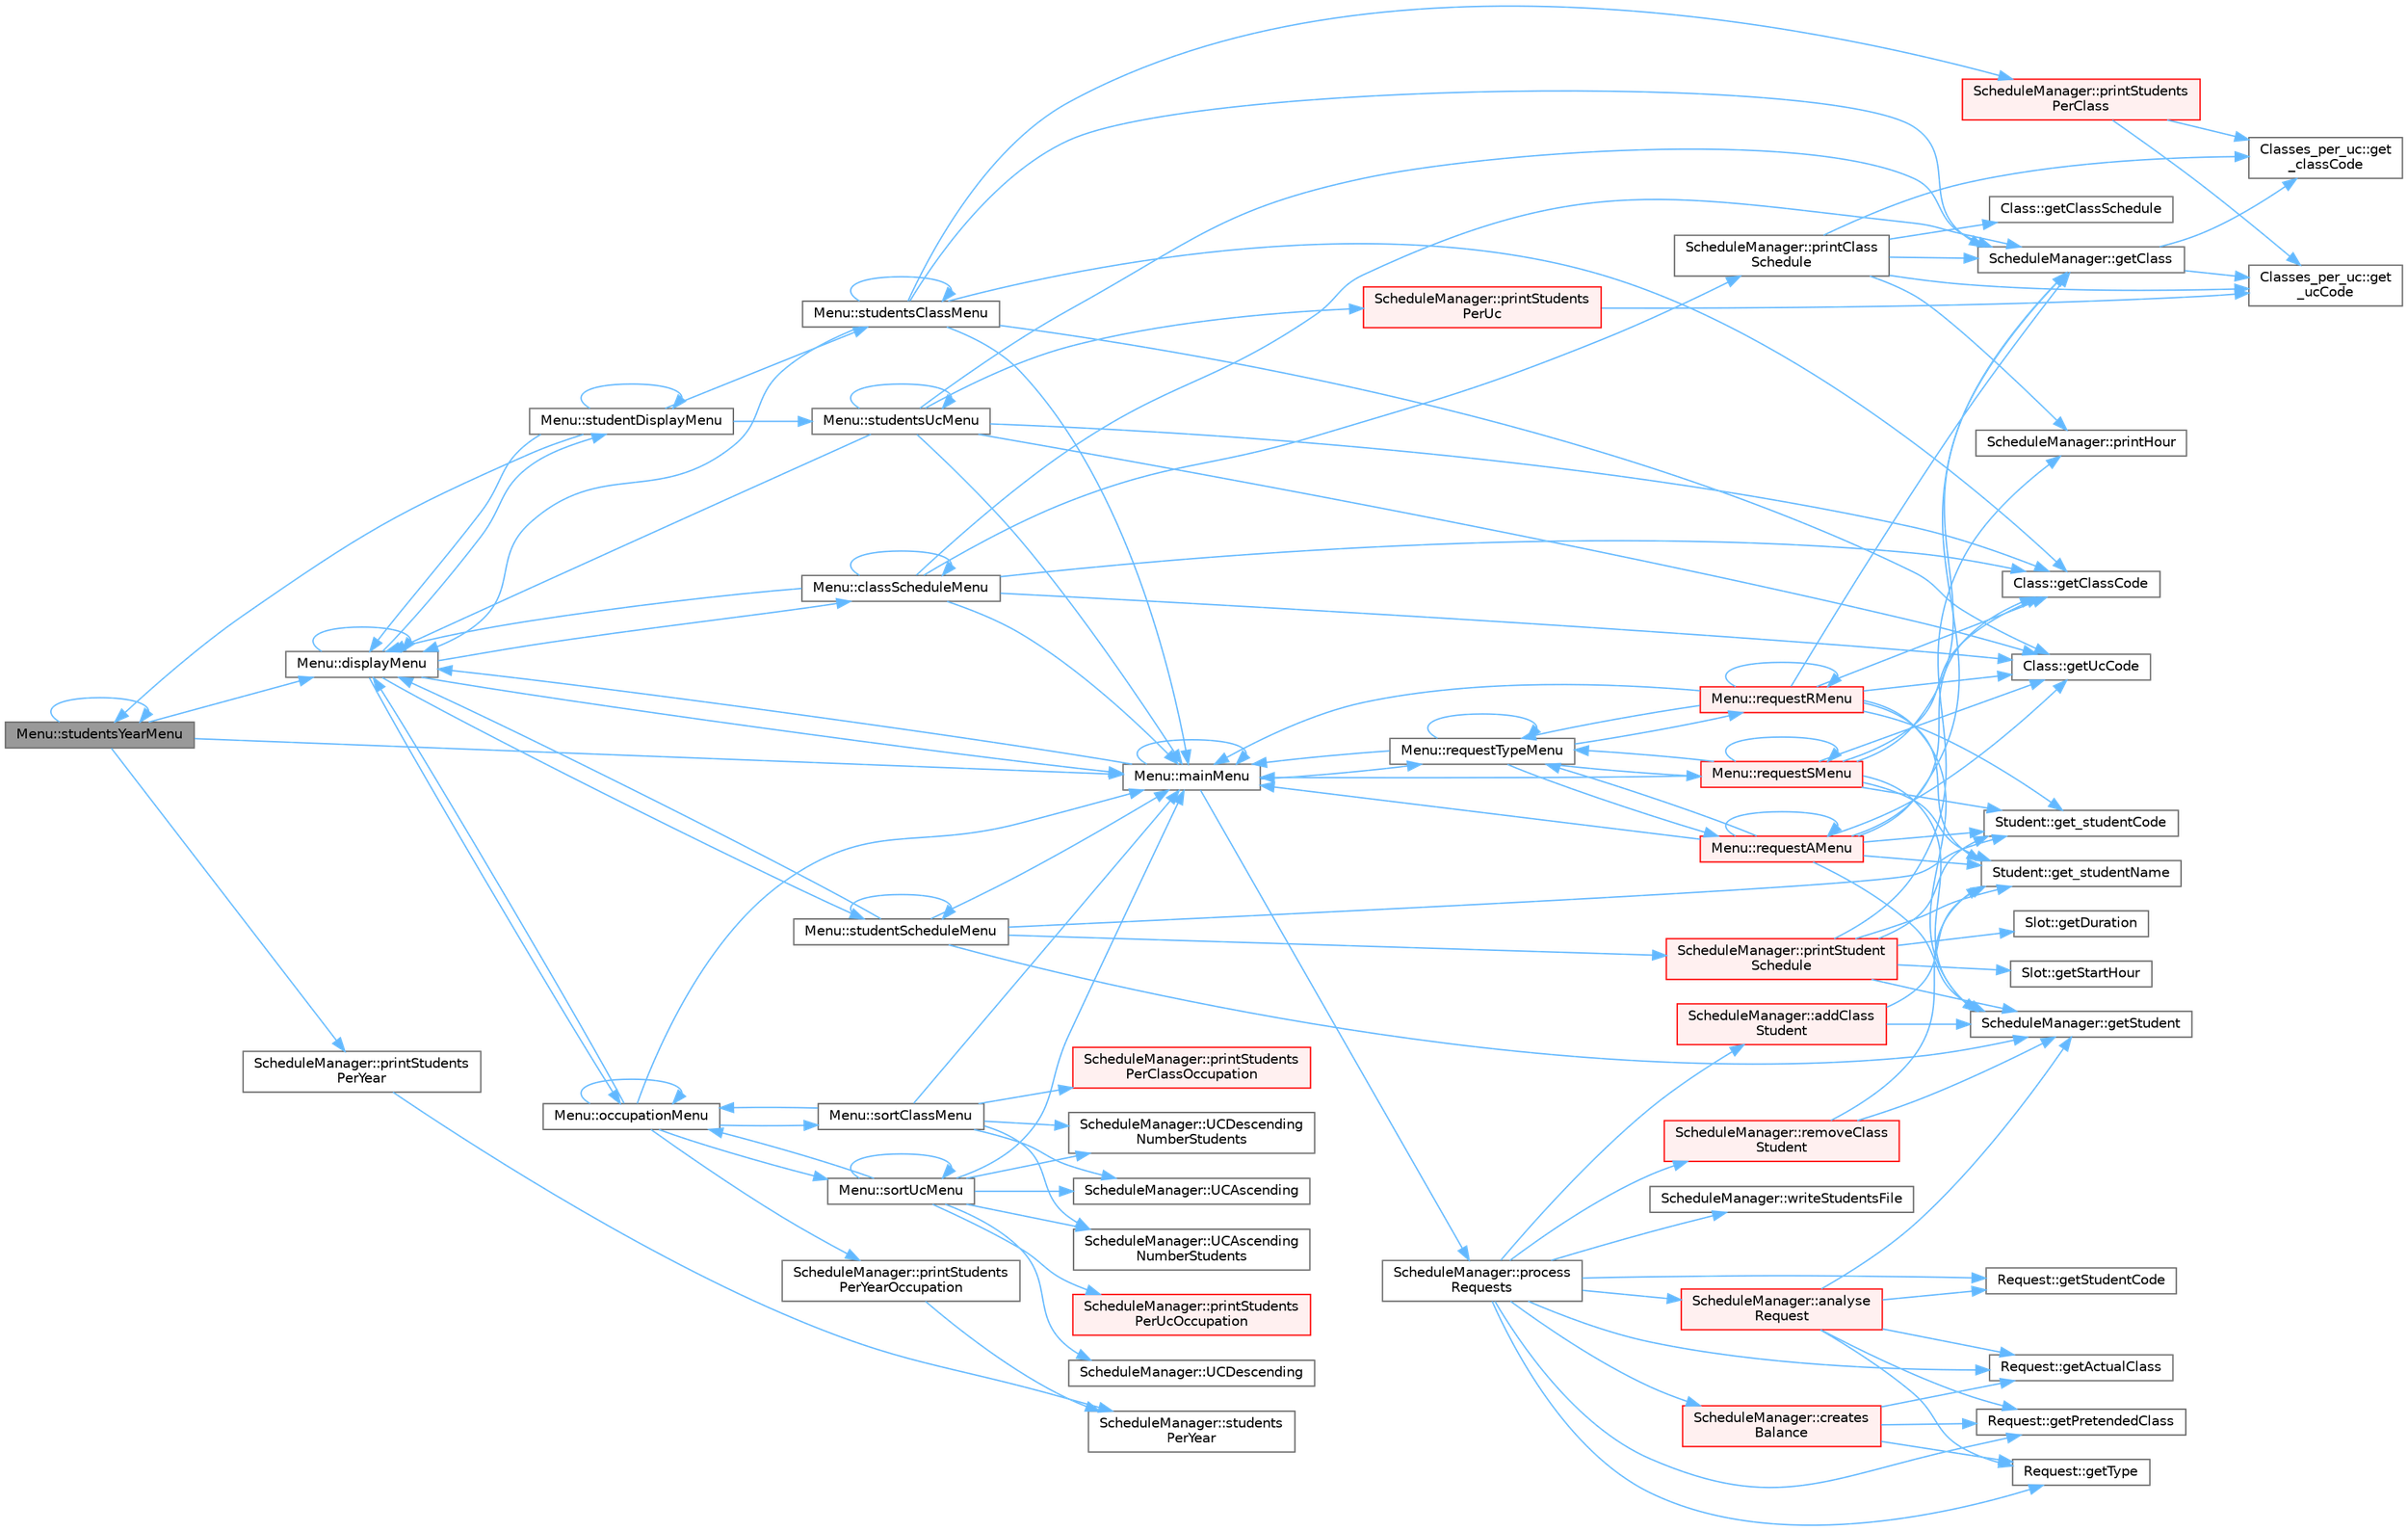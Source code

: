 digraph "Menu::studentsYearMenu"
{
 // LATEX_PDF_SIZE
  bgcolor="transparent";
  edge [fontname=Helvetica,fontsize=10,labelfontname=Helvetica,labelfontsize=10];
  node [fontname=Helvetica,fontsize=10,shape=box,height=0.2,width=0.4];
  rankdir="LR";
  Node1 [label="Menu::studentsYearMenu",height=0.2,width=0.4,color="gray40", fillcolor="grey60", style="filled", fontcolor="black",tooltip="displays input options for year to choose a year's list of students to display"];
  Node1 -> Node2 [color="steelblue1",style="solid"];
  Node2 [label="Menu::displayMenu",height=0.2,width=0.4,color="grey40", fillcolor="white", style="filled",URL="$class_menu.html#a7ceb2718cac4b01b62731e1bcf4283f1",tooltip="displays and manages the display menu of the application"];
  Node2 -> Node3 [color="steelblue1",style="solid"];
  Node3 [label="Menu::classScheduleMenu",height=0.2,width=0.4,color="grey40", fillcolor="white", style="filled",URL="$class_menu.html#aa677a519e096f8d55025ed02c90bb16f",tooltip="displays the schedule of a class"];
  Node3 -> Node3 [color="steelblue1",style="solid"];
  Node3 -> Node2 [color="steelblue1",style="solid"];
  Node3 -> Node4 [color="steelblue1",style="solid"];
  Node4 [label="ScheduleManager::getClass",height=0.2,width=0.4,color="grey40", fillcolor="white", style="filled",URL="$class_schedule_manager.html#af086538733e4b420293d38a300286dbd",tooltip="get a class in the list of all classes per uc, complexity O(n)"];
  Node4 -> Node5 [color="steelblue1",style="solid"];
  Node5 [label="Classes_per_uc::get\l_classCode",height=0.2,width=0.4,color="grey40", fillcolor="white", style="filled",URL="$class_classes__per__uc.html#af2d2caaac1992545c5cc9cdd25931ff1",tooltip="gets the Class Code, complexity O(1)"];
  Node4 -> Node6 [color="steelblue1",style="solid"];
  Node6 [label="Classes_per_uc::get\l_ucCode",height=0.2,width=0.4,color="grey40", fillcolor="white", style="filled",URL="$class_classes__per__uc.html#ad7dc285639f33fad9796309cb686eb16",tooltip="gets the Uc Code, complexity O(1)"];
  Node3 -> Node7 [color="steelblue1",style="solid"];
  Node7 [label="Class::getClassCode",height=0.2,width=0.4,color="grey40", fillcolor="white", style="filled",URL="$class_class.html#a741c8eacce26ceaf0d68e4e5a145be68",tooltip="gets the Class Code, complexity O(1)"];
  Node3 -> Node8 [color="steelblue1",style="solid"];
  Node8 [label="Class::getUcCode",height=0.2,width=0.4,color="grey40", fillcolor="white", style="filled",URL="$class_class.html#a42b4ee11c3181b8b5ebc39e9652153f9",tooltip="gets the Uc Code, complexity O(1)"];
  Node3 -> Node9 [color="steelblue1",style="solid"];
  Node9 [label="Menu::mainMenu",height=0.2,width=0.4,color="grey40", fillcolor="white", style="filled",URL="$class_menu.html#aef9edee86d2ea460606361c92e061583",tooltip="displays and manages the main menu of the application"];
  Node9 -> Node2 [color="steelblue1",style="solid"];
  Node9 -> Node9 [color="steelblue1",style="solid"];
  Node9 -> Node10 [color="steelblue1",style="solid"];
  Node10 [label="ScheduleManager::process\lRequests",height=0.2,width=0.4,color="grey40", fillcolor="white", style="filled",URL="$class_schedule_manager.html#a48575e5429cdeded98a3367220de6fe7",tooltip="Complexity = O(n)"];
  Node10 -> Node11 [color="steelblue1",style="solid"];
  Node11 [label="ScheduleManager::addClass\lStudent",height=0.2,width=0.4,color="red", fillcolor="#FFF0F0", style="filled",URL="$class_schedule_manager.html#a6b3d6ef8772acd383dc1bf45f73a32b7",tooltip="Complexity = O(n + log n)"];
  Node11 -> Node13 [color="steelblue1",style="solid"];
  Node13 [label="Student::get_studentName",height=0.2,width=0.4,color="grey40", fillcolor="white", style="filled",URL="$class_student.html#af63e97959c77004acbe20302d6ad1a39",tooltip="gets the student name, complexity O(1)"];
  Node11 -> Node14 [color="steelblue1",style="solid"];
  Node14 [label="ScheduleManager::getStudent",height=0.2,width=0.4,color="grey40", fillcolor="white", style="filled",URL="$class_schedule_manager.html#ae9e558e49da94f4d5a4e5737dcecc59a",tooltip="gets the corresponding object to a student code, complexity O(n)"];
  Node10 -> Node15 [color="steelblue1",style="solid"];
  Node15 [label="ScheduleManager::analyse\lRequest",height=0.2,width=0.4,color="red", fillcolor="#FFF0F0", style="filled",URL="$class_schedule_manager.html#a2a4bba26f31a117f84244e431090a866",tooltip="Complexity O(n)"];
  Node15 -> Node21 [color="steelblue1",style="solid"];
  Node21 [label="Request::getActualClass",height=0.2,width=0.4,color="grey40", fillcolor="white", style="filled",URL="$class_request.html#ad55809beb01bf01c52087b4802379c4a",tooltip=" "];
  Node15 -> Node22 [color="steelblue1",style="solid"];
  Node22 [label="Request::getPretendedClass",height=0.2,width=0.4,color="grey40", fillcolor="white", style="filled",URL="$class_request.html#a7b02f395927210c07751be44d1b3c58c",tooltip=" "];
  Node15 -> Node14 [color="steelblue1",style="solid"];
  Node15 -> Node23 [color="steelblue1",style="solid"];
  Node23 [label="Request::getStudentCode",height=0.2,width=0.4,color="grey40", fillcolor="white", style="filled",URL="$class_request.html#a5a9953615d3e8fbb377bc13a17b65e57",tooltip=" "];
  Node15 -> Node24 [color="steelblue1",style="solid"];
  Node24 [label="Request::getType",height=0.2,width=0.4,color="grey40", fillcolor="white", style="filled",URL="$class_request.html#a64192fbb788c9dcae1e011f85a7c0f67",tooltip=" "];
  Node10 -> Node25 [color="steelblue1",style="solid"];
  Node25 [label="ScheduleManager::creates\lBalance",height=0.2,width=0.4,color="red", fillcolor="#FFF0F0", style="filled",URL="$class_schedule_manager.html#af918b25dc00ed4ffcd0ca8d29abd2af3",tooltip="Complexity = O(n²)"];
  Node25 -> Node21 [color="steelblue1",style="solid"];
  Node25 -> Node22 [color="steelblue1",style="solid"];
  Node25 -> Node24 [color="steelblue1",style="solid"];
  Node10 -> Node21 [color="steelblue1",style="solid"];
  Node10 -> Node22 [color="steelblue1",style="solid"];
  Node10 -> Node23 [color="steelblue1",style="solid"];
  Node10 -> Node24 [color="steelblue1",style="solid"];
  Node10 -> Node30 [color="steelblue1",style="solid"];
  Node30 [label="ScheduleManager::removeClass\lStudent",height=0.2,width=0.4,color="red", fillcolor="#FFF0F0", style="filled",URL="$class_schedule_manager.html#abee9ead517d9992eb0326cfcdd98a90c",tooltip="Complexity = O(n + log n)"];
  Node30 -> Node13 [color="steelblue1",style="solid"];
  Node30 -> Node14 [color="steelblue1",style="solid"];
  Node10 -> Node31 [color="steelblue1",style="solid"];
  Node31 [label="ScheduleManager::writeStudentsFile",height=0.2,width=0.4,color="grey40", fillcolor="white", style="filled",URL="$class_schedule_manager.html#a6597654bdd09088afc302aff9602fb9b",tooltip="Complexity = O(n)"];
  Node9 -> Node32 [color="steelblue1",style="solid"];
  Node32 [label="Menu::requestTypeMenu",height=0.2,width=0.4,color="grey40", fillcolor="white", style="filled",URL="$class_menu.html#a08f5fd797aed15499f55a271317f417e",tooltip="displays and manages the request menu of the application"];
  Node32 -> Node9 [color="steelblue1",style="solid"];
  Node32 -> Node33 [color="steelblue1",style="solid"];
  Node33 [label="Menu::requestAMenu",height=0.2,width=0.4,color="red", fillcolor="#FFF0F0", style="filled",URL="$class_menu.html#a98f6fc8ff0888c1141677e12061d05d9",tooltip="displays and manages the request menu to add a student to a new class"];
  Node33 -> Node34 [color="steelblue1",style="solid"];
  Node34 [label="Student::get_studentCode",height=0.2,width=0.4,color="grey40", fillcolor="white", style="filled",URL="$class_student.html#a6b9d32745e4a22040364773353158464",tooltip="gets the student code, complexity O(1)"];
  Node33 -> Node13 [color="steelblue1",style="solid"];
  Node33 -> Node4 [color="steelblue1",style="solid"];
  Node33 -> Node7 [color="steelblue1",style="solid"];
  Node33 -> Node14 [color="steelblue1",style="solid"];
  Node33 -> Node8 [color="steelblue1",style="solid"];
  Node33 -> Node9 [color="steelblue1",style="solid"];
  Node33 -> Node33 [color="steelblue1",style="solid"];
  Node33 -> Node32 [color="steelblue1",style="solid"];
  Node32 -> Node36 [color="steelblue1",style="solid"];
  Node36 [label="Menu::requestRMenu",height=0.2,width=0.4,color="red", fillcolor="#FFF0F0", style="filled",URL="$class_menu.html#a80da583d6fbe2654f0e2de94c2df66af",tooltip="displays and manages the request menu to remove a student from a class"];
  Node36 -> Node34 [color="steelblue1",style="solid"];
  Node36 -> Node13 [color="steelblue1",style="solid"];
  Node36 -> Node4 [color="steelblue1",style="solid"];
  Node36 -> Node7 [color="steelblue1",style="solid"];
  Node36 -> Node14 [color="steelblue1",style="solid"];
  Node36 -> Node8 [color="steelblue1",style="solid"];
  Node36 -> Node9 [color="steelblue1",style="solid"];
  Node36 -> Node36 [color="steelblue1",style="solid"];
  Node36 -> Node32 [color="steelblue1",style="solid"];
  Node32 -> Node37 [color="steelblue1",style="solid"];
  Node37 [label="Menu::requestSMenu",height=0.2,width=0.4,color="red", fillcolor="#FFF0F0", style="filled",URL="$class_menu.html#acbc8696e3f90771a91f6ee1a4389d73b",tooltip="displays and manages the request menu to swap student class(es)"];
  Node37 -> Node34 [color="steelblue1",style="solid"];
  Node37 -> Node13 [color="steelblue1",style="solid"];
  Node37 -> Node4 [color="steelblue1",style="solid"];
  Node37 -> Node7 [color="steelblue1",style="solid"];
  Node37 -> Node14 [color="steelblue1",style="solid"];
  Node37 -> Node8 [color="steelblue1",style="solid"];
  Node37 -> Node9 [color="steelblue1",style="solid"];
  Node37 -> Node37 [color="steelblue1",style="solid"];
  Node37 -> Node32 [color="steelblue1",style="solid"];
  Node32 -> Node32 [color="steelblue1",style="solid"];
  Node3 -> Node38 [color="steelblue1",style="solid"];
  Node38 [label="ScheduleManager::printClass\lSchedule",height=0.2,width=0.4,color="grey40", fillcolor="white", style="filled",URL="$class_schedule_manager.html#a6544749a66e0df443356f162f5a6048f",tooltip="complexity O(2) = O(1)"];
  Node38 -> Node5 [color="steelblue1",style="solid"];
  Node38 -> Node6 [color="steelblue1",style="solid"];
  Node38 -> Node4 [color="steelblue1",style="solid"];
  Node38 -> Node39 [color="steelblue1",style="solid"];
  Node39 [label="Class::getClassSchedule",height=0.2,width=0.4,color="grey40", fillcolor="white", style="filled",URL="$class_class.html#ae4b4b4d65d68d3070ebcd3ececb95090",tooltip="gets a list of the Class Schedule, complexity O(1)"];
  Node38 -> Node40 [color="steelblue1",style="solid"];
  Node40 [label="ScheduleManager::printHour",height=0.2,width=0.4,color="grey40", fillcolor="white", style="filled",URL="$class_schedule_manager.html#a3c8d93bdddc5efe2b9e60816caefbbc1",tooltip="converts and prints a float into a time stamp, complexity O(1)"];
  Node2 -> Node2 [color="steelblue1",style="solid"];
  Node2 -> Node9 [color="steelblue1",style="solid"];
  Node2 -> Node41 [color="steelblue1",style="solid"];
  Node41 [label="Menu::occupationMenu",height=0.2,width=0.4,color="grey40", fillcolor="white", style="filled",URL="$class_menu.html#a73bdb45003cedb8515d112a986f95d2c",tooltip="displays the options to the occupation of classes, uc's or year"];
  Node41 -> Node2 [color="steelblue1",style="solid"];
  Node41 -> Node9 [color="steelblue1",style="solid"];
  Node41 -> Node41 [color="steelblue1",style="solid"];
  Node41 -> Node42 [color="steelblue1",style="solid"];
  Node42 [label="ScheduleManager::printStudents\lPerYearOccupation",height=0.2,width=0.4,color="grey40", fillcolor="white", style="filled",URL="$class_schedule_manager.html#adab40ba93a69b5d6ea0feb6f99496b4a",tooltip="Complexity = O(n + max number of classes) = O(n)"];
  Node42 -> Node43 [color="steelblue1",style="solid"];
  Node43 [label="ScheduleManager::students\lPerYear",height=0.2,width=0.4,color="grey40", fillcolor="white", style="filled",URL="$class_schedule_manager.html#ad05e0f4686bb4cb17d3805eaf6a5327d",tooltip="complexity O(n + max number of classes of a student) = O(n)"];
  Node41 -> Node44 [color="steelblue1",style="solid"];
  Node44 [label="Menu::sortClassMenu",height=0.2,width=0.4,color="grey40", fillcolor="white", style="filled",URL="$class_menu.html#ae06786f133a6c224371613a12fc8c5c6",tooltip="displays the options to show the occupation of classes"];
  Node44 -> Node9 [color="steelblue1",style="solid"];
  Node44 -> Node41 [color="steelblue1",style="solid"];
  Node44 -> Node45 [color="steelblue1",style="solid"];
  Node45 [label="ScheduleManager::printStudents\lPerClassOccupation",height=0.2,width=0.4,color="red", fillcolor="#FFF0F0", style="filled",URL="$class_schedule_manager.html#aa9574467fda88f236a31f3bf126f531b",tooltip="complexity O(2n) = O(n)"];
  Node44 -> Node46 [color="steelblue1",style="solid"];
  Node46 [label="ScheduleManager::UCAscending",height=0.2,width=0.4,color="grey40", fillcolor="white", style="filled",URL="$class_schedule_manager.html#a3caefa77328265e669d4ee2577d6d759",tooltip="custom comparator function to sort a list of pairs<int, Classes_per_uc> from the first UC to the last"];
  Node44 -> Node47 [color="steelblue1",style="solid"];
  Node47 [label="ScheduleManager::UCAscending\lNumberStudents",height=0.2,width=0.4,color="grey40", fillcolor="white", style="filled",URL="$class_schedule_manager.html#abda48961240bd59903dd183648a81c11",tooltip="custom comparator function to sort a list of pairs<int, Classes_per_uc> from the uc with less student..."];
  Node44 -> Node48 [color="steelblue1",style="solid"];
  Node48 [label="ScheduleManager::UCDescending\lNumberStudents",height=0.2,width=0.4,color="grey40", fillcolor="white", style="filled",URL="$class_schedule_manager.html#a94e3990d001e034c4b46a4c70d5d2c0d",tooltip="custom comparator function to sort a list of pairs<int, Classes_per_uc> from the uc with more student..."];
  Node41 -> Node49 [color="steelblue1",style="solid"];
  Node49 [label="Menu::sortUcMenu",height=0.2,width=0.4,color="grey40", fillcolor="white", style="filled",URL="$class_menu.html#a35649eb24753cbbd8142ac52e6a98e01",tooltip="displays the options to show the occupation of uc's"];
  Node49 -> Node9 [color="steelblue1",style="solid"];
  Node49 -> Node41 [color="steelblue1",style="solid"];
  Node49 -> Node50 [color="steelblue1",style="solid"];
  Node50 [label="ScheduleManager::printStudents\lPerUcOccupation",height=0.2,width=0.4,color="red", fillcolor="#FFF0F0", style="filled",URL="$class_schedule_manager.html#a59d7a95a91611f9183271eac4d4ded81",tooltip="Complexity = O(n)"];
  Node49 -> Node49 [color="steelblue1",style="solid"];
  Node49 -> Node46 [color="steelblue1",style="solid"];
  Node49 -> Node47 [color="steelblue1",style="solid"];
  Node49 -> Node51 [color="steelblue1",style="solid"];
  Node51 [label="ScheduleManager::UCDescending",height=0.2,width=0.4,color="grey40", fillcolor="white", style="filled",URL="$class_schedule_manager.html#a21150b782f55ac7b0f81d53468a3d465",tooltip="custom comparator function to sort a list of pairs<int, Classes_per_uc> from the last UC to the first"];
  Node49 -> Node48 [color="steelblue1",style="solid"];
  Node2 -> Node52 [color="steelblue1",style="solid"];
  Node52 [label="Menu::studentDisplayMenu",height=0.2,width=0.4,color="grey40", fillcolor="white", style="filled",URL="$class_menu.html#afc61de2cbeb06654497344254c5b9050",tooltip="displays the options to show the students on UC/Class/Year"];
  Node52 -> Node2 [color="steelblue1",style="solid"];
  Node52 -> Node52 [color="steelblue1",style="solid"];
  Node52 -> Node53 [color="steelblue1",style="solid"];
  Node53 [label="Menu::studentsClassMenu",height=0.2,width=0.4,color="grey40", fillcolor="white", style="filled",URL="$class_menu.html#aa06a36f0195d4f18ee727ee191c8fee1",tooltip="displays input options for classCode and UCCode to choose a Class's list of students to display"];
  Node53 -> Node2 [color="steelblue1",style="solid"];
  Node53 -> Node4 [color="steelblue1",style="solid"];
  Node53 -> Node7 [color="steelblue1",style="solid"];
  Node53 -> Node8 [color="steelblue1",style="solid"];
  Node53 -> Node9 [color="steelblue1",style="solid"];
  Node53 -> Node54 [color="steelblue1",style="solid"];
  Node54 [label="ScheduleManager::printStudents\lPerClass",height=0.2,width=0.4,color="red", fillcolor="#FFF0F0", style="filled",URL="$class_schedule_manager.html#a175abf1872f6994c3e3e1ba9238b72c7",tooltip="complexity O(n + max number of classes of a student) = O(n)"];
  Node54 -> Node5 [color="steelblue1",style="solid"];
  Node54 -> Node6 [color="steelblue1",style="solid"];
  Node53 -> Node53 [color="steelblue1",style="solid"];
  Node52 -> Node55 [color="steelblue1",style="solid"];
  Node55 [label="Menu::studentsUcMenu",height=0.2,width=0.4,color="grey40", fillcolor="white", style="filled",URL="$class_menu.html#a150abfa0868035c73753da75984969d5",tooltip="displays input options for classCode and UCCode to choose a Classes_per_uc list of students to displa..."];
  Node55 -> Node2 [color="steelblue1",style="solid"];
  Node55 -> Node4 [color="steelblue1",style="solid"];
  Node55 -> Node7 [color="steelblue1",style="solid"];
  Node55 -> Node8 [color="steelblue1",style="solid"];
  Node55 -> Node9 [color="steelblue1",style="solid"];
  Node55 -> Node56 [color="steelblue1",style="solid"];
  Node56 [label="ScheduleManager::printStudents\lPerUc",height=0.2,width=0.4,color="red", fillcolor="#FFF0F0", style="filled",URL="$class_schedule_manager.html#af0f76b19ca44cb2656b230a375f67168",tooltip="prints in the terminal a UC and a list of its students"];
  Node56 -> Node6 [color="steelblue1",style="solid"];
  Node55 -> Node55 [color="steelblue1",style="solid"];
  Node52 -> Node1 [color="steelblue1",style="solid"];
  Node2 -> Node57 [color="steelblue1",style="solid"];
  Node57 [label="Menu::studentScheduleMenu",height=0.2,width=0.4,color="grey40", fillcolor="white", style="filled",URL="$class_menu.html#aa39a8a67e77b690cda3cb9a6a360404f",tooltip="displays and manages to show a student information"];
  Node57 -> Node2 [color="steelblue1",style="solid"];
  Node57 -> Node34 [color="steelblue1",style="solid"];
  Node57 -> Node14 [color="steelblue1",style="solid"];
  Node57 -> Node9 [color="steelblue1",style="solid"];
  Node57 -> Node58 [color="steelblue1",style="solid"];
  Node58 [label="ScheduleManager::printStudent\lSchedule",height=0.2,width=0.4,color="red", fillcolor="#FFF0F0", style="filled",URL="$class_schedule_manager.html#a7d2210e89d349d3ad5fd1f5d2c3f5c8b",tooltip="prints a student schedule, complexity O(max number of classes that a student can have) = O(1)"];
  Node58 -> Node34 [color="steelblue1",style="solid"];
  Node58 -> Node13 [color="steelblue1",style="solid"];
  Node58 -> Node17 [color="steelblue1",style="solid"];
  Node17 [label="Slot::getDuration",height=0.2,width=0.4,color="grey40", fillcolor="white", style="filled",URL="$class_slot.html#aea64173d5b077e41c975abe1f682ec12",tooltip="gets the duration of a class, complexity O(1)"];
  Node58 -> Node18 [color="steelblue1",style="solid"];
  Node18 [label="Slot::getStartHour",height=0.2,width=0.4,color="grey40", fillcolor="white", style="filled",URL="$class_slot.html#a004b0ad47c5b9736857c09a9c5affa15",tooltip="gets the start hour of a class, complexity O(1)"];
  Node58 -> Node14 [color="steelblue1",style="solid"];
  Node58 -> Node40 [color="steelblue1",style="solid"];
  Node57 -> Node57 [color="steelblue1",style="solid"];
  Node1 -> Node9 [color="steelblue1",style="solid"];
  Node1 -> Node62 [color="steelblue1",style="solid"];
  Node62 [label="ScheduleManager::printStudents\lPerYear",height=0.2,width=0.4,color="grey40", fillcolor="white", style="filled",URL="$class_schedule_manager.html#a4d2380deb91d21cdfafebe799bf1be8f",tooltip="Complexity = O(n + number of student's classes) = O(n)"];
  Node62 -> Node43 [color="steelblue1",style="solid"];
  Node1 -> Node1 [color="steelblue1",style="solid"];
}
